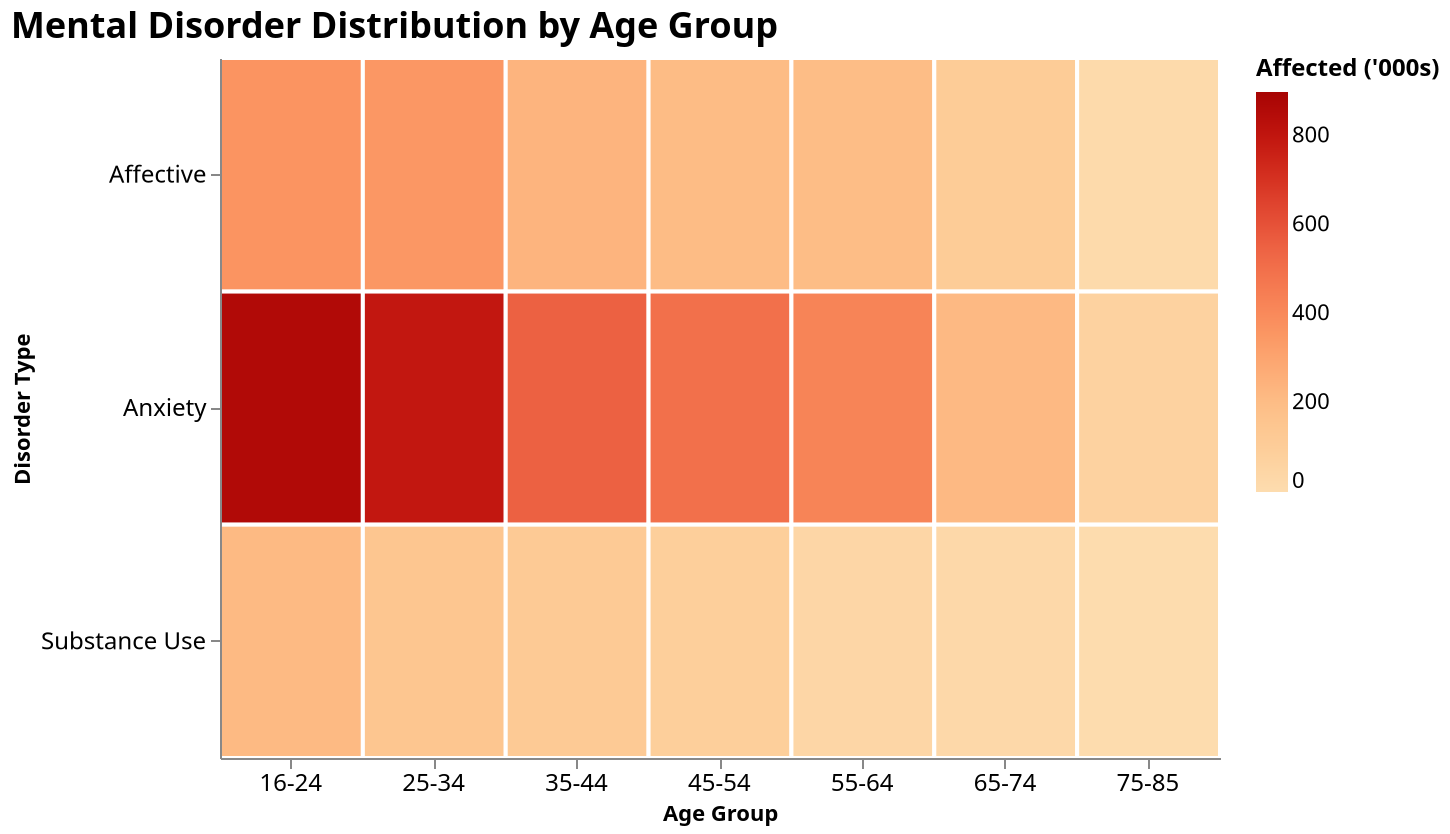 {
  "$schema": "https://vega.github.io/schema/vega-lite/v5.json",
  "title": {
    "text": "Mental Disorder Distribution by Age Group",
    "fontSize": 18,
    "font": "Merriweather",
    "anchor": "start"
  },
  "width": 500,
  "height": 350,
  "data": {
    "values": [
      {"age_group": "16-24", "disorder": "Anxiety", "count": 863.6},
      {"age_group": "16-24", "disorder": "Affective", "count": 365.4},
      {"age_group": "16-24", "disorder": "Substance Use", "count": 211.8},
      {"age_group": "25-34", "disorder": "Anxiety", "count": 795.1},
      {"age_group": "25-34", "disorder": "Affective", "count": 352.4},
      {"age_group": "25-34", "disorder": "Substance Use", "count": 148.3},
      {"age_group": "35-44", "disorder": "Anxiety", "count": 552.3},
      {"age_group": "35-44", "disorder": "Affective", "count": 238.3},
      {"age_group": "35-44", "disorder": "Substance Use", "count": 122.9},
      {"age_group": "45-54", "disorder": "Anxiety", "count": 498.5},
      {"age_group": "45-54", "disorder": "Affective", "count": 203.4},
      {"age_group": "45-54", "disorder": "Substance Use", "count": 88.0},
      {"age_group": "55-64", "disorder": "Anxiety", "count": 425.6},
      {"age_group": "55-64", "disorder": "Affective", "count": 200.1},
      {"age_group": "55-64", "disorder": "Substance Use", "count": 40.1},
      {"age_group": "65-74", "disorder": "Anxiety", "count": 214.2},
      {"age_group": "65-74", "disorder": "Affective", "count": 111.3},
      {"age_group": "65-74", "disorder": "Substance Use", "count": 29.1},
      {"age_group": "75-85", "disorder": "Anxiety", "count": 66.0},
      {"age_group": "75-85", "disorder": "Affective", "count": 17.0},
      {"age_group": "75-85", "disorder": "Substance Use", "count": 3.0}
    ]
  },
  "params": [
    {
      "name": "disorder_filter",
      "select": {"type": "point", "fields": ["disorder"]},
      "bind": "legend"
    }
  ],
  "mark": {
    "type": "rect",
    "stroke": "white",
    "strokeWidth": 2
  },
  "encoding": {
    "x": {
      "field": "age_group",
      "type": "nominal",
      "title": "Age Group",
      "axis": {
        "labelAngle": 0,
        "labelFontSize": 12
      }
    },
    "y": {
      "field": "disorder",
      "type": "nominal",
      "title": "Disorder Type",
      "axis": {
        "labelFontSize": 12
      }
    },
    "color": {
      "field": "count",
      "type": "quantitative",
      "scale": {
        "scheme": "orangered",
        "domain": [0, 900]
      },
      "legend": {
        "title": "Affected ('000s)",
        "titleFontSize": 12,
        "labelFontSize": 11
      }
    },
    "opacity": {
      "condition": {"param": "disorder_filter", "value": 1},
      "value": 0.2
    },
    "tooltip": [
      {"field": "age_group", "type": "nominal", "title": "Age Group"},
      {"field": "disorder", "type": "nominal", "title": "Disorder Type"},
      {"field": "count", "type": "quantitative", "title": "Affected ('000s)", "format": ".1f"}
    ]
  }
}
